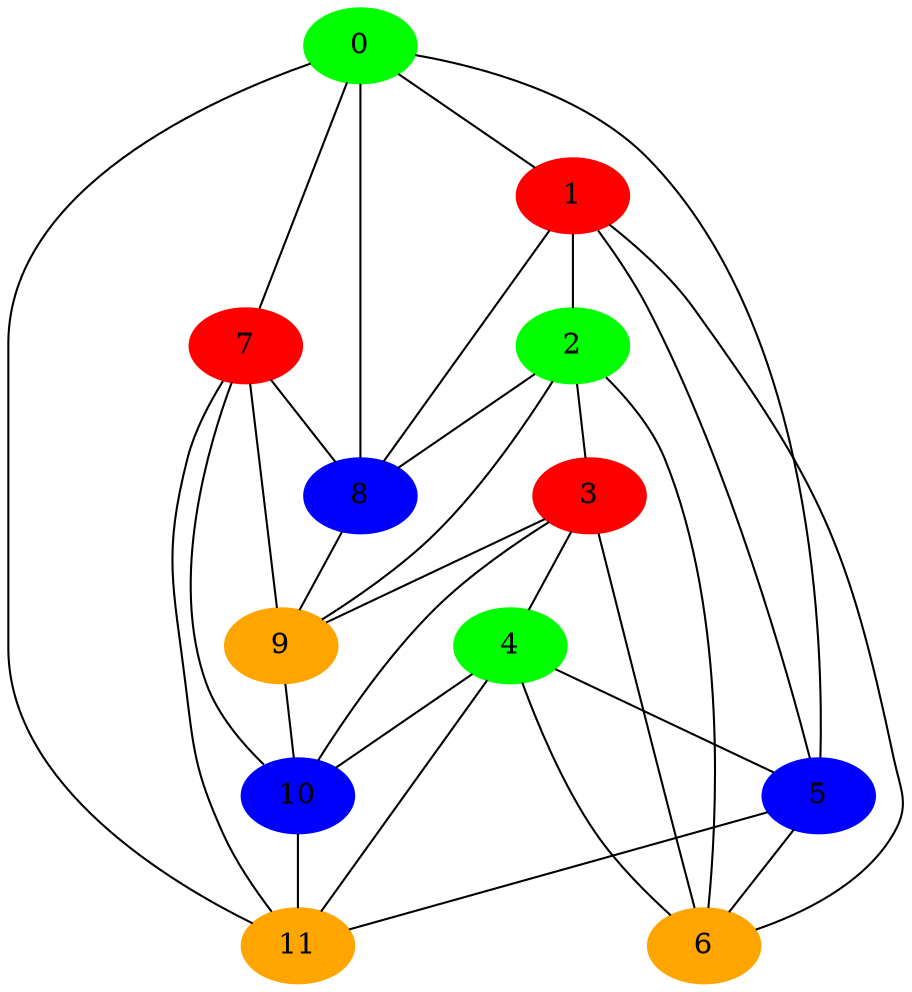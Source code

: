 graph one
{
0 -- 1;
0 -- 5;
0 -- 7;
0 -- 8;
0 -- 11;
1 -- 2;
1 -- 5;
1 -- 6;
1 -- 8;
2 -- 3;
2 -- 6;
2 -- 8;
2 -- 9;
3 -- 4;
3 -- 6;
3 -- 9;
3 -- 10;
4 -- 5;
4 -- 6;
4 -- 10;
4 -- 11;
5 -- 6;
5 -- 11;
7 -- 8;
7 -- 9;
7 -- 10;
7 -- 11;
8 -- 9;
9 -- 10;
10 -- 11;
0  [color = green , style = filled] ;
1  [color = red , style = filled] ;
2  [color = green , style = filled] ;
3  [color = red , style = filled] ;
4  [color = green , style = filled] ;
5  [color = blue , style = filled] ;
6  [color = orange , style = filled] ;
7  [color = red , style = filled] ;
8  [color = blue , style = filled] ;
9  [color = orange , style = filled] ;
10  [color = blue , style = filled] ;
11  [color = orange , style = filled] ;
}
